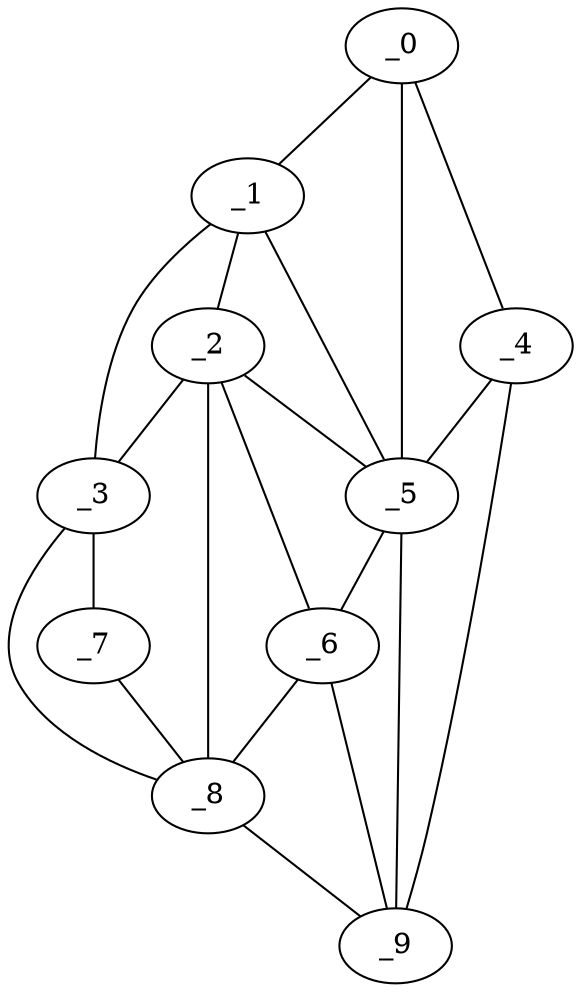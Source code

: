 graph "obj77__105.gxl" {
	_0	 [x=34,
		y=121];
	_1	 [x=37,
		y=81];
	_0 -- _1	 [valence=1];
	_4	 [x=75,
		y=125];
	_0 -- _4	 [valence=1];
	_5	 [x=77,
		y=85];
	_0 -- _5	 [valence=2];
	_2	 [x=50,
		y=63];
	_1 -- _2	 [valence=2];
	_3	 [x=52,
		y=7];
	_1 -- _3	 [valence=1];
	_1 -- _5	 [valence=2];
	_2 -- _3	 [valence=2];
	_2 -- _5	 [valence=1];
	_6	 [x=89,
		y=68];
	_2 -- _6	 [valence=1];
	_8	 [x=96,
		y=58];
	_2 -- _8	 [valence=1];
	_7	 [x=94,
		y=8];
	_3 -- _7	 [valence=1];
	_3 -- _8	 [valence=2];
	_4 -- _5	 [valence=2];
	_9	 [x=96,
		y=95];
	_4 -- _9	 [valence=1];
	_5 -- _6	 [valence=1];
	_5 -- _9	 [valence=2];
	_6 -- _8	 [valence=2];
	_6 -- _9	 [valence=2];
	_7 -- _8	 [valence=1];
	_8 -- _9	 [valence=1];
}

